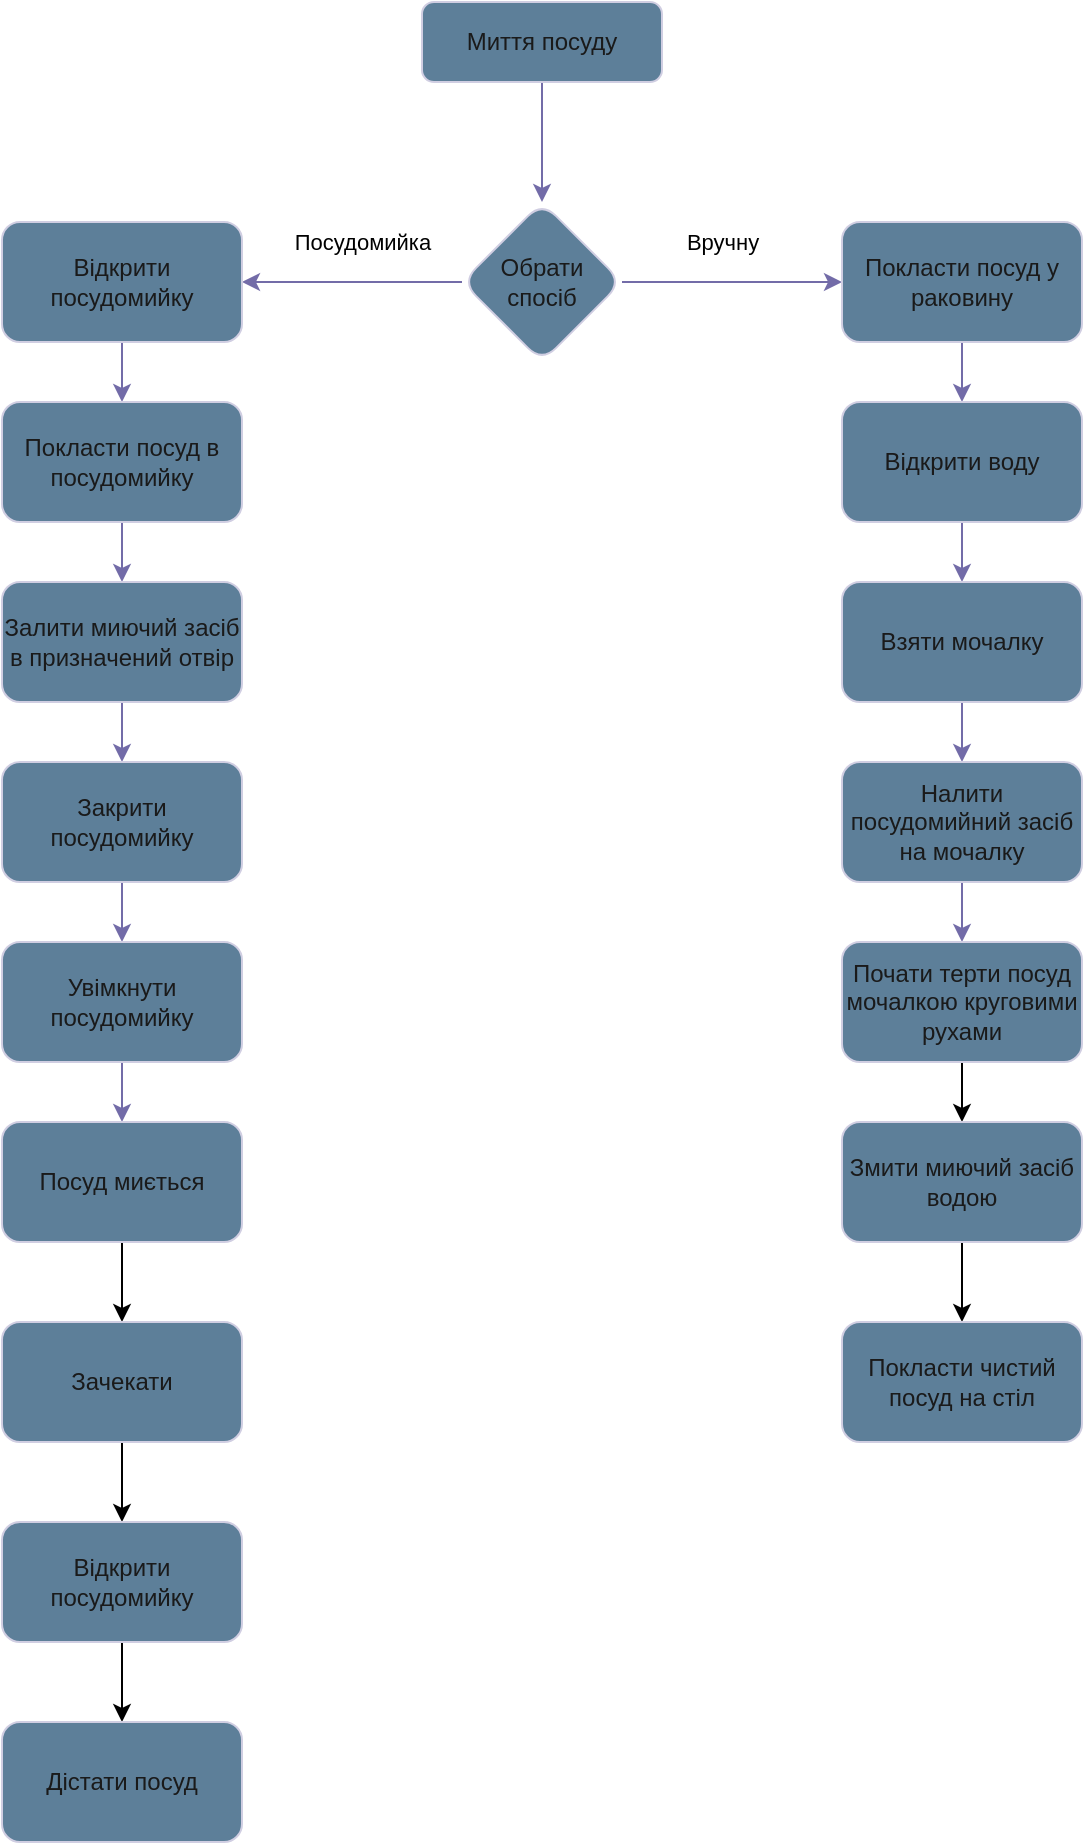 <mxfile version="20.8.10" type="device"><diagram id="C5RBs43oDa-KdzZeNtuy" name="Page-1"><mxGraphModel dx="472" dy="845" grid="1" gridSize="10" guides="1" tooltips="1" connect="1" arrows="1" fold="1" page="1" pageScale="1" pageWidth="827" pageHeight="1169" math="0" shadow="0"><root><mxCell id="WIyWlLk6GJQsqaUBKTNV-0"/><mxCell id="WIyWlLk6GJQsqaUBKTNV-1" parent="WIyWlLk6GJQsqaUBKTNV-0"/><mxCell id="OGG41Ki2uANivIYMsZS1-3" value="" style="edgeStyle=orthogonalEdgeStyle;rounded=0;orthogonalLoop=1;jettySize=auto;html=1;labelBackgroundColor=none;strokeColor=#736CA8;fontColor=default;" parent="WIyWlLk6GJQsqaUBKTNV-1" source="WIyWlLk6GJQsqaUBKTNV-3" target="OGG41Ki2uANivIYMsZS1-2" edge="1"><mxGeometry relative="1" as="geometry"/></mxCell><mxCell id="WIyWlLk6GJQsqaUBKTNV-3" value="Миття посуду" style="rounded=1;whiteSpace=wrap;html=1;fontSize=12;glass=0;strokeWidth=1;shadow=0;labelBackgroundColor=none;fillColor=#5D7F99;strokeColor=#D0CEE2;fontColor=#1A1A1A;" parent="WIyWlLk6GJQsqaUBKTNV-1" vertex="1"><mxGeometry x="340" y="20" width="120" height="40" as="geometry"/></mxCell><mxCell id="OGG41Ki2uANivIYMsZS1-5" value="Посудомийка" style="edgeStyle=orthogonalEdgeStyle;rounded=0;orthogonalLoop=1;jettySize=auto;html=1;labelBackgroundColor=none;strokeColor=#736CA8;fontColor=default;" parent="WIyWlLk6GJQsqaUBKTNV-1" source="OGG41Ki2uANivIYMsZS1-2" target="OGG41Ki2uANivIYMsZS1-4" edge="1"><mxGeometry x="-0.091" y="-20" relative="1" as="geometry"><mxPoint as="offset"/></mxGeometry></mxCell><mxCell id="OGG41Ki2uANivIYMsZS1-7" value="Вручну" style="edgeStyle=orthogonalEdgeStyle;rounded=0;orthogonalLoop=1;jettySize=auto;html=1;labelBackgroundColor=none;strokeColor=#736CA8;fontColor=default;" parent="WIyWlLk6GJQsqaUBKTNV-1" source="OGG41Ki2uANivIYMsZS1-2" target="OGG41Ki2uANivIYMsZS1-6" edge="1"><mxGeometry x="-0.091" y="20" relative="1" as="geometry"><mxPoint as="offset"/></mxGeometry></mxCell><mxCell id="OGG41Ki2uANivIYMsZS1-2" value="Обрати спосіб" style="rhombus;whiteSpace=wrap;html=1;rounded=1;glass=0;strokeWidth=1;shadow=0;labelBackgroundColor=none;fillColor=#5D7F99;strokeColor=#D0CEE2;fontColor=#1A1A1A;" parent="WIyWlLk6GJQsqaUBKTNV-1" vertex="1"><mxGeometry x="360" y="120" width="80" height="80" as="geometry"/></mxCell><mxCell id="OGG41Ki2uANivIYMsZS1-9" value="" style="edgeStyle=orthogonalEdgeStyle;rounded=0;orthogonalLoop=1;jettySize=auto;html=1;labelBackgroundColor=none;strokeColor=#736CA8;fontColor=default;" parent="WIyWlLk6GJQsqaUBKTNV-1" source="OGG41Ki2uANivIYMsZS1-4" target="OGG41Ki2uANivIYMsZS1-8" edge="1"><mxGeometry relative="1" as="geometry"/></mxCell><mxCell id="OGG41Ki2uANivIYMsZS1-4" value="Відкрити посудомийку" style="whiteSpace=wrap;html=1;rounded=1;glass=0;strokeWidth=1;shadow=0;labelBackgroundColor=none;fillColor=#5D7F99;strokeColor=#D0CEE2;fontColor=#1A1A1A;" parent="WIyWlLk6GJQsqaUBKTNV-1" vertex="1"><mxGeometry x="130" y="130" width="120" height="60" as="geometry"/></mxCell><mxCell id="OGG41Ki2uANivIYMsZS1-11" value="" style="edgeStyle=orthogonalEdgeStyle;rounded=0;orthogonalLoop=1;jettySize=auto;html=1;labelBackgroundColor=none;strokeColor=#736CA8;fontColor=default;" parent="WIyWlLk6GJQsqaUBKTNV-1" source="OGG41Ki2uANivIYMsZS1-6" target="OGG41Ki2uANivIYMsZS1-10" edge="1"><mxGeometry relative="1" as="geometry"/></mxCell><mxCell id="OGG41Ki2uANivIYMsZS1-6" value="Покласти посуд у раковину" style="whiteSpace=wrap;html=1;rounded=1;glass=0;strokeWidth=1;shadow=0;labelBackgroundColor=none;fillColor=#5D7F99;strokeColor=#D0CEE2;fontColor=#1A1A1A;" parent="WIyWlLk6GJQsqaUBKTNV-1" vertex="1"><mxGeometry x="550" y="130" width="120" height="60" as="geometry"/></mxCell><mxCell id="OGG41Ki2uANivIYMsZS1-19" value="" style="edgeStyle=orthogonalEdgeStyle;rounded=0;orthogonalLoop=1;jettySize=auto;html=1;labelBackgroundColor=none;strokeColor=#736CA8;fontColor=default;" parent="WIyWlLk6GJQsqaUBKTNV-1" source="OGG41Ki2uANivIYMsZS1-8" target="OGG41Ki2uANivIYMsZS1-18" edge="1"><mxGeometry relative="1" as="geometry"/></mxCell><mxCell id="OGG41Ki2uANivIYMsZS1-8" value="Покласти посуд в посудомийку" style="whiteSpace=wrap;html=1;rounded=1;glass=0;strokeWidth=1;shadow=0;labelBackgroundColor=none;fillColor=#5D7F99;strokeColor=#D0CEE2;fontColor=#1A1A1A;" parent="WIyWlLk6GJQsqaUBKTNV-1" vertex="1"><mxGeometry x="130" y="220" width="120" height="60" as="geometry"/></mxCell><mxCell id="OGG41Ki2uANivIYMsZS1-13" value="" style="edgeStyle=orthogonalEdgeStyle;rounded=0;orthogonalLoop=1;jettySize=auto;html=1;labelBackgroundColor=none;strokeColor=#736CA8;fontColor=default;" parent="WIyWlLk6GJQsqaUBKTNV-1" source="OGG41Ki2uANivIYMsZS1-10" target="OGG41Ki2uANivIYMsZS1-12" edge="1"><mxGeometry relative="1" as="geometry"/></mxCell><mxCell id="OGG41Ki2uANivIYMsZS1-10" value="Відкрити воду" style="whiteSpace=wrap;html=1;rounded=1;glass=0;strokeWidth=1;shadow=0;labelBackgroundColor=none;fillColor=#5D7F99;strokeColor=#D0CEE2;fontColor=#1A1A1A;" parent="WIyWlLk6GJQsqaUBKTNV-1" vertex="1"><mxGeometry x="550" y="220" width="120" height="60" as="geometry"/></mxCell><mxCell id="OGG41Ki2uANivIYMsZS1-15" value="" style="edgeStyle=orthogonalEdgeStyle;rounded=0;orthogonalLoop=1;jettySize=auto;html=1;labelBackgroundColor=none;strokeColor=#736CA8;fontColor=default;" parent="WIyWlLk6GJQsqaUBKTNV-1" source="OGG41Ki2uANivIYMsZS1-12" target="OGG41Ki2uANivIYMsZS1-14" edge="1"><mxGeometry relative="1" as="geometry"/></mxCell><mxCell id="OGG41Ki2uANivIYMsZS1-12" value="Взяти мочалку" style="whiteSpace=wrap;html=1;rounded=1;glass=0;strokeWidth=1;shadow=0;labelBackgroundColor=none;fillColor=#5D7F99;strokeColor=#D0CEE2;fontColor=#1A1A1A;" parent="WIyWlLk6GJQsqaUBKTNV-1" vertex="1"><mxGeometry x="550" y="310" width="120" height="60" as="geometry"/></mxCell><mxCell id="OGG41Ki2uANivIYMsZS1-17" value="" style="edgeStyle=orthogonalEdgeStyle;rounded=0;orthogonalLoop=1;jettySize=auto;html=1;labelBackgroundColor=none;strokeColor=#736CA8;fontColor=default;" parent="WIyWlLk6GJQsqaUBKTNV-1" source="OGG41Ki2uANivIYMsZS1-14" target="OGG41Ki2uANivIYMsZS1-16" edge="1"><mxGeometry relative="1" as="geometry"/></mxCell><mxCell id="OGG41Ki2uANivIYMsZS1-14" value="Налити посудомийний засіб на мочалку" style="whiteSpace=wrap;html=1;rounded=1;glass=0;strokeWidth=1;shadow=0;labelBackgroundColor=none;fillColor=#5D7F99;strokeColor=#D0CEE2;fontColor=#1A1A1A;" parent="WIyWlLk6GJQsqaUBKTNV-1" vertex="1"><mxGeometry x="550" y="400" width="120" height="60" as="geometry"/></mxCell><mxCell id="jr9-M2S8WQzyWGFbAKid-7" value="" style="edgeStyle=orthogonalEdgeStyle;rounded=0;orthogonalLoop=1;jettySize=auto;html=1;" edge="1" parent="WIyWlLk6GJQsqaUBKTNV-1" source="OGG41Ki2uANivIYMsZS1-16" target="jr9-M2S8WQzyWGFbAKid-6"><mxGeometry relative="1" as="geometry"/></mxCell><mxCell id="OGG41Ki2uANivIYMsZS1-16" value="Почати терти посуд мочалкою круговими рухами" style="whiteSpace=wrap;html=1;rounded=1;glass=0;strokeWidth=1;shadow=0;labelBackgroundColor=none;fillColor=#5D7F99;strokeColor=#D0CEE2;fontColor=#1A1A1A;" parent="WIyWlLk6GJQsqaUBKTNV-1" vertex="1"><mxGeometry x="550" y="490" width="120" height="60" as="geometry"/></mxCell><mxCell id="OGG41Ki2uANivIYMsZS1-21" value="" style="edgeStyle=orthogonalEdgeStyle;rounded=0;orthogonalLoop=1;jettySize=auto;html=1;labelBackgroundColor=none;strokeColor=#736CA8;fontColor=default;" parent="WIyWlLk6GJQsqaUBKTNV-1" source="OGG41Ki2uANivIYMsZS1-18" target="OGG41Ki2uANivIYMsZS1-20" edge="1"><mxGeometry relative="1" as="geometry"/></mxCell><mxCell id="OGG41Ki2uANivIYMsZS1-18" value="Залити миючий засіб в призначений отвір" style="whiteSpace=wrap;html=1;rounded=1;glass=0;strokeWidth=1;shadow=0;labelBackgroundColor=none;fillColor=#5D7F99;strokeColor=#D0CEE2;fontColor=#1A1A1A;" parent="WIyWlLk6GJQsqaUBKTNV-1" vertex="1"><mxGeometry x="130" y="310" width="120" height="60" as="geometry"/></mxCell><mxCell id="OGG41Ki2uANivIYMsZS1-23" value="" style="edgeStyle=orthogonalEdgeStyle;rounded=0;orthogonalLoop=1;jettySize=auto;html=1;labelBackgroundColor=none;strokeColor=#736CA8;fontColor=default;" parent="WIyWlLk6GJQsqaUBKTNV-1" source="OGG41Ki2uANivIYMsZS1-20" target="OGG41Ki2uANivIYMsZS1-22" edge="1"><mxGeometry relative="1" as="geometry"/></mxCell><mxCell id="OGG41Ki2uANivIYMsZS1-20" value="Закрити посудомийку" style="whiteSpace=wrap;html=1;rounded=1;glass=0;strokeWidth=1;shadow=0;labelBackgroundColor=none;fillColor=#5D7F99;strokeColor=#D0CEE2;fontColor=#1A1A1A;" parent="WIyWlLk6GJQsqaUBKTNV-1" vertex="1"><mxGeometry x="130" y="400" width="120" height="60" as="geometry"/></mxCell><mxCell id="OGG41Ki2uANivIYMsZS1-25" value="" style="edgeStyle=orthogonalEdgeStyle;rounded=0;orthogonalLoop=1;jettySize=auto;html=1;labelBackgroundColor=none;strokeColor=#736CA8;fontColor=default;" parent="WIyWlLk6GJQsqaUBKTNV-1" source="OGG41Ki2uANivIYMsZS1-22" target="OGG41Ki2uANivIYMsZS1-24" edge="1"><mxGeometry relative="1" as="geometry"/></mxCell><mxCell id="OGG41Ki2uANivIYMsZS1-22" value="Увімкнути посудомийку" style="whiteSpace=wrap;html=1;rounded=1;glass=0;strokeWidth=1;shadow=0;labelBackgroundColor=none;fillColor=#5D7F99;strokeColor=#D0CEE2;fontColor=#1A1A1A;" parent="WIyWlLk6GJQsqaUBKTNV-1" vertex="1"><mxGeometry x="130" y="490" width="120" height="60" as="geometry"/></mxCell><mxCell id="jr9-M2S8WQzyWGFbAKid-1" value="" style="edgeStyle=orthogonalEdgeStyle;rounded=0;orthogonalLoop=1;jettySize=auto;html=1;" edge="1" parent="WIyWlLk6GJQsqaUBKTNV-1" source="OGG41Ki2uANivIYMsZS1-24" target="jr9-M2S8WQzyWGFbAKid-0"><mxGeometry relative="1" as="geometry"/></mxCell><mxCell id="OGG41Ki2uANivIYMsZS1-24" value="Посуд миється" style="whiteSpace=wrap;html=1;rounded=1;glass=0;strokeWidth=1;shadow=0;labelBackgroundColor=none;fillColor=#5D7F99;strokeColor=#D0CEE2;fontColor=#1A1A1A;" parent="WIyWlLk6GJQsqaUBKTNV-1" vertex="1"><mxGeometry x="130" y="580" width="120" height="60" as="geometry"/></mxCell><mxCell id="jr9-M2S8WQzyWGFbAKid-3" value="" style="edgeStyle=orthogonalEdgeStyle;rounded=0;orthogonalLoop=1;jettySize=auto;html=1;" edge="1" parent="WIyWlLk6GJQsqaUBKTNV-1" source="jr9-M2S8WQzyWGFbAKid-0" target="jr9-M2S8WQzyWGFbAKid-2"><mxGeometry relative="1" as="geometry"/></mxCell><mxCell id="jr9-M2S8WQzyWGFbAKid-0" value="Зачекати" style="whiteSpace=wrap;html=1;rounded=1;glass=0;strokeWidth=1;shadow=0;labelBackgroundColor=none;fillColor=#5D7F99;strokeColor=#D0CEE2;fontColor=#1A1A1A;" vertex="1" parent="WIyWlLk6GJQsqaUBKTNV-1"><mxGeometry x="130" y="680" width="120" height="60" as="geometry"/></mxCell><mxCell id="jr9-M2S8WQzyWGFbAKid-5" value="" style="edgeStyle=orthogonalEdgeStyle;rounded=0;orthogonalLoop=1;jettySize=auto;html=1;" edge="1" parent="WIyWlLk6GJQsqaUBKTNV-1" source="jr9-M2S8WQzyWGFbAKid-2" target="jr9-M2S8WQzyWGFbAKid-4"><mxGeometry relative="1" as="geometry"/></mxCell><mxCell id="jr9-M2S8WQzyWGFbAKid-2" value="Відкрити посудомийку" style="whiteSpace=wrap;html=1;rounded=1;glass=0;strokeWidth=1;shadow=0;labelBackgroundColor=none;fillColor=#5D7F99;strokeColor=#D0CEE2;fontColor=#1A1A1A;" vertex="1" parent="WIyWlLk6GJQsqaUBKTNV-1"><mxGeometry x="130" y="780" width="120" height="60" as="geometry"/></mxCell><mxCell id="jr9-M2S8WQzyWGFbAKid-4" value="Дістати посуд" style="whiteSpace=wrap;html=1;rounded=1;glass=0;strokeWidth=1;shadow=0;labelBackgroundColor=none;fillColor=#5D7F99;strokeColor=#D0CEE2;fontColor=#1A1A1A;" vertex="1" parent="WIyWlLk6GJQsqaUBKTNV-1"><mxGeometry x="130" y="880" width="120" height="60" as="geometry"/></mxCell><mxCell id="jr9-M2S8WQzyWGFbAKid-9" value="" style="edgeStyle=orthogonalEdgeStyle;rounded=0;orthogonalLoop=1;jettySize=auto;html=1;" edge="1" parent="WIyWlLk6GJQsqaUBKTNV-1" source="jr9-M2S8WQzyWGFbAKid-6" target="jr9-M2S8WQzyWGFbAKid-8"><mxGeometry relative="1" as="geometry"/></mxCell><mxCell id="jr9-M2S8WQzyWGFbAKid-6" value="Змити миючий засіб водою" style="whiteSpace=wrap;html=1;fillColor=#5D7F99;strokeColor=#D0CEE2;fontColor=#1A1A1A;rounded=1;glass=0;strokeWidth=1;shadow=0;labelBackgroundColor=none;" vertex="1" parent="WIyWlLk6GJQsqaUBKTNV-1"><mxGeometry x="550" y="580" width="120" height="60" as="geometry"/></mxCell><mxCell id="jr9-M2S8WQzyWGFbAKid-8" value="Покласти чистий посуд на стіл" style="whiteSpace=wrap;html=1;fillColor=#5D7F99;strokeColor=#D0CEE2;fontColor=#1A1A1A;rounded=1;glass=0;strokeWidth=1;shadow=0;labelBackgroundColor=none;" vertex="1" parent="WIyWlLk6GJQsqaUBKTNV-1"><mxGeometry x="550" y="680" width="120" height="60" as="geometry"/></mxCell></root></mxGraphModel></diagram></mxfile>
